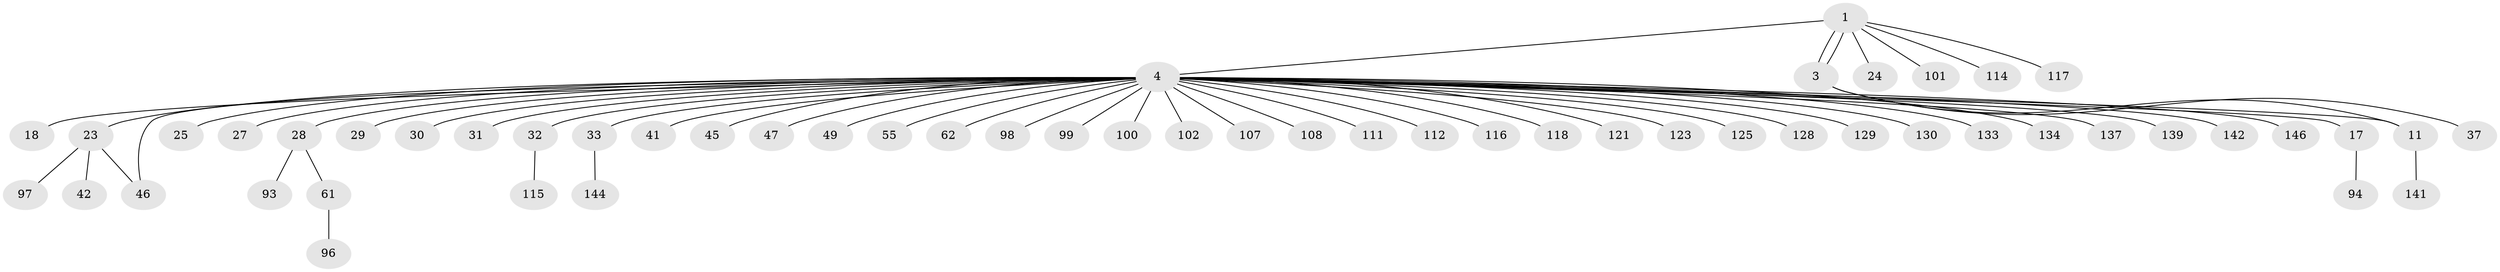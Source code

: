 // original degree distribution, {11: 0.006802721088435374, 2: 0.17006802721088435, 6: 0.02040816326530612, 33: 0.006802721088435374, 3: 0.07482993197278912, 9: 0.006802721088435374, 1: 0.6258503401360545, 5: 0.034013605442176874, 4: 0.047619047619047616, 7: 0.006802721088435374}
// Generated by graph-tools (version 1.1) at 2025/18/03/04/25 18:18:14]
// undirected, 58 vertices, 60 edges
graph export_dot {
graph [start="1"]
  node [color=gray90,style=filled];
  1 [super="+73+13+44+64+2+113+147"];
  3 [super="+122+51"];
  4 [super="+5"];
  11 [super="+89+90"];
  17 [super="+136"];
  18 [super="+69+135"];
  23 [super="+67"];
  24 [super="+38"];
  25 [super="+87+75+127"];
  27 [super="+110"];
  28;
  29 [super="+36"];
  30 [super="+53"];
  31;
  32;
  33 [super="+40"];
  37;
  41;
  42;
  45 [super="+145+63+105"];
  46 [super="+57+92"];
  47;
  49;
  55;
  61 [super="+83"];
  62;
  93;
  94 [super="+132+106+131"];
  96 [super="+104"];
  97;
  98;
  99;
  100;
  101 [super="+103"];
  102;
  107;
  108;
  111;
  112;
  114;
  115;
  116;
  117 [super="+143"];
  118;
  121 [super="+126"];
  123;
  125;
  128;
  129;
  130;
  133;
  134;
  137;
  139;
  141;
  142;
  144;
  146;
  1 -- 3;
  1 -- 3;
  1 -- 4 [weight=2];
  1 -- 114;
  1 -- 101;
  1 -- 117;
  1 -- 24;
  3 -- 11;
  3 -- 37;
  4 -- 18;
  4 -- 28;
  4 -- 108;
  4 -- 133;
  4 -- 128;
  4 -- 129;
  4 -- 130;
  4 -- 134;
  4 -- 137;
  4 -- 11;
  4 -- 139;
  4 -- 142;
  4 -- 17;
  4 -- 146;
  4 -- 23;
  4 -- 25 [weight=2];
  4 -- 27;
  4 -- 29;
  4 -- 30;
  4 -- 31;
  4 -- 32;
  4 -- 33;
  4 -- 41 [weight=2];
  4 -- 45;
  4 -- 46;
  4 -- 47;
  4 -- 49;
  4 -- 55;
  4 -- 62;
  4 -- 98 [weight=2];
  4 -- 99;
  4 -- 100;
  4 -- 102;
  4 -- 107;
  4 -- 111;
  4 -- 112;
  4 -- 116;
  4 -- 118;
  4 -- 121;
  4 -- 123;
  4 -- 125;
  11 -- 141;
  17 -- 94;
  23 -- 42;
  23 -- 46;
  23 -- 97;
  28 -- 61;
  28 -- 93;
  32 -- 115;
  33 -- 144;
  61 -- 96;
}
